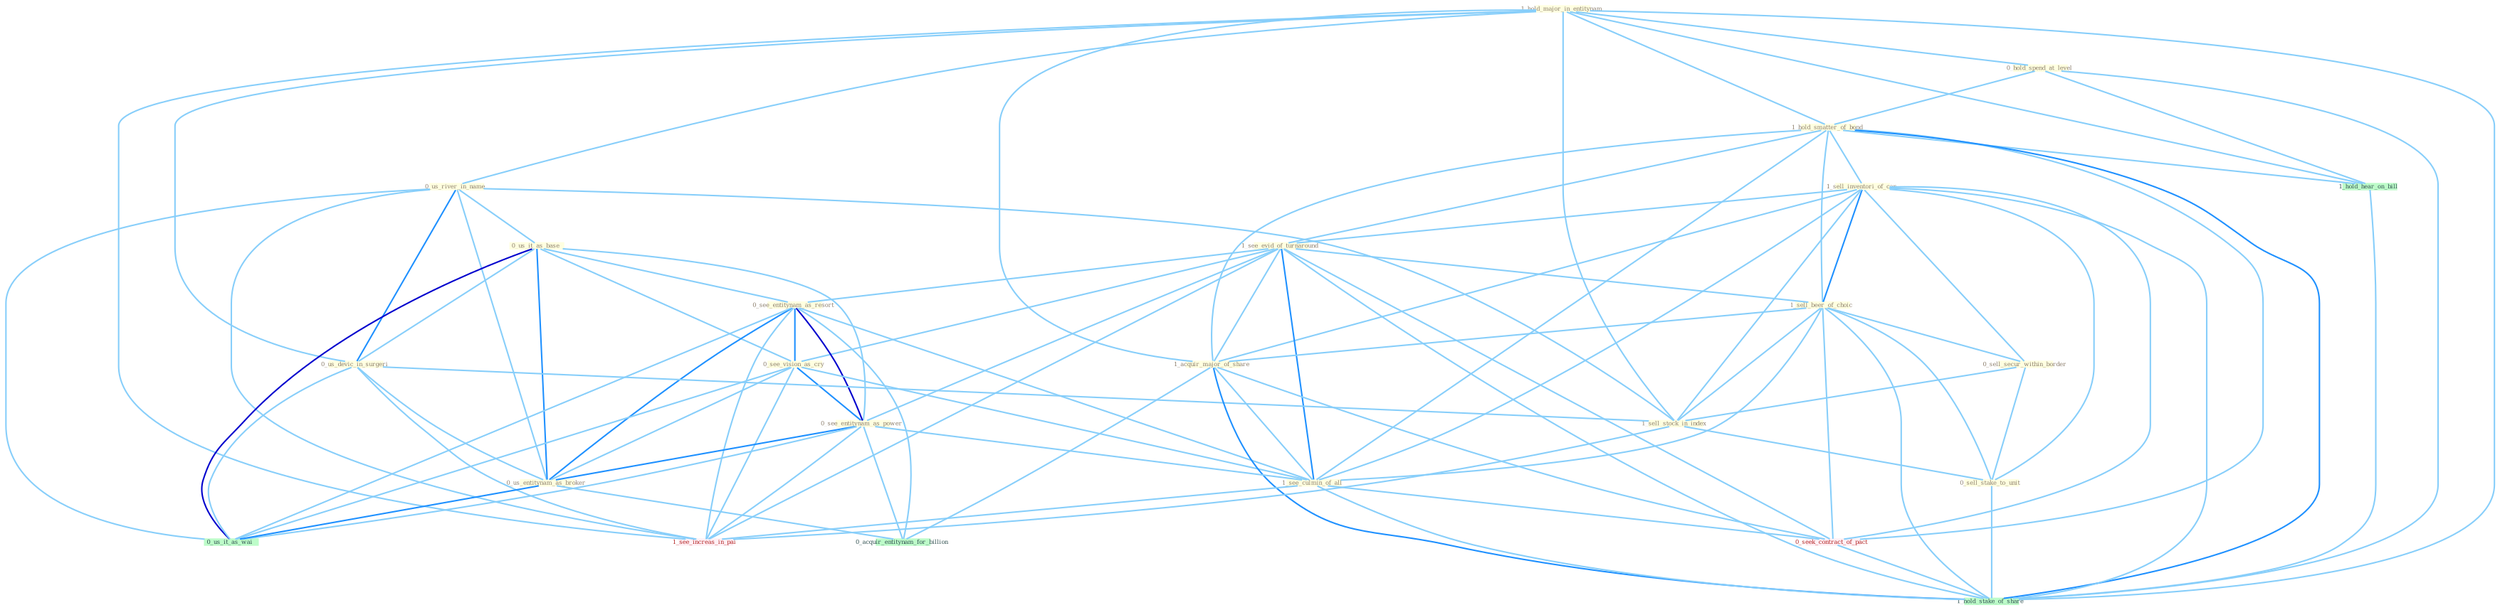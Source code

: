 Graph G{ 
    node
    [shape=polygon,style=filled,width=.5,height=.06,color="#BDFCC9",fixedsize=true,fontsize=4,
    fontcolor="#2f4f4f"];
    {node
    [color="#ffffe0", fontcolor="#8b7d6b"] "1_hold_major_in_entitynam " "0_us_river_in_name " "0_hold_spend_at_level " "1_hold_smatter_of_bond " "1_sell_inventori_of_car " "1_see_evid_of_turnaround " "0_us_it_as_base " "0_see_entitynam_as_resort " "1_sell_beer_of_choic " "0_sell_secur_within_border " "0_see_vision_as_cry " "0_us_devic_in_surgeri " "1_acquir_major_of_share " "0_see_entitynam_as_power " "1_see_culmin_of_all " "1_sell_stock_in_index " "0_us_entitynam_as_broker " "0_sell_stake_to_unit "}
{node [color="#fff0f5", fontcolor="#b22222"] "0_seek_contract_of_pact " "1_see_increas_in_pai "}
edge [color="#B0E2FF"];

	"1_hold_major_in_entitynam " -- "0_us_river_in_name " [w="1", color="#87cefa" ];
	"1_hold_major_in_entitynam " -- "0_hold_spend_at_level " [w="1", color="#87cefa" ];
	"1_hold_major_in_entitynam " -- "1_hold_smatter_of_bond " [w="1", color="#87cefa" ];
	"1_hold_major_in_entitynam " -- "0_us_devic_in_surgeri " [w="1", color="#87cefa" ];
	"1_hold_major_in_entitynam " -- "1_acquir_major_of_share " [w="1", color="#87cefa" ];
	"1_hold_major_in_entitynam " -- "1_sell_stock_in_index " [w="1", color="#87cefa" ];
	"1_hold_major_in_entitynam " -- "1_see_increas_in_pai " [w="1", color="#87cefa" ];
	"1_hold_major_in_entitynam " -- "1_hold_hear_on_bill " [w="1", color="#87cefa" ];
	"1_hold_major_in_entitynam " -- "1_hold_stake_of_share " [w="1", color="#87cefa" ];
	"0_us_river_in_name " -- "0_us_it_as_base " [w="1", color="#87cefa" ];
	"0_us_river_in_name " -- "0_us_devic_in_surgeri " [w="2", color="#1e90ff" , len=0.8];
	"0_us_river_in_name " -- "1_sell_stock_in_index " [w="1", color="#87cefa" ];
	"0_us_river_in_name " -- "0_us_entitynam_as_broker " [w="1", color="#87cefa" ];
	"0_us_river_in_name " -- "0_us_it_as_wai " [w="1", color="#87cefa" ];
	"0_us_river_in_name " -- "1_see_increas_in_pai " [w="1", color="#87cefa" ];
	"0_hold_spend_at_level " -- "1_hold_smatter_of_bond " [w="1", color="#87cefa" ];
	"0_hold_spend_at_level " -- "1_hold_hear_on_bill " [w="1", color="#87cefa" ];
	"0_hold_spend_at_level " -- "1_hold_stake_of_share " [w="1", color="#87cefa" ];
	"1_hold_smatter_of_bond " -- "1_sell_inventori_of_car " [w="1", color="#87cefa" ];
	"1_hold_smatter_of_bond " -- "1_see_evid_of_turnaround " [w="1", color="#87cefa" ];
	"1_hold_smatter_of_bond " -- "1_sell_beer_of_choic " [w="1", color="#87cefa" ];
	"1_hold_smatter_of_bond " -- "1_acquir_major_of_share " [w="1", color="#87cefa" ];
	"1_hold_smatter_of_bond " -- "1_see_culmin_of_all " [w="1", color="#87cefa" ];
	"1_hold_smatter_of_bond " -- "0_seek_contract_of_pact " [w="1", color="#87cefa" ];
	"1_hold_smatter_of_bond " -- "1_hold_hear_on_bill " [w="1", color="#87cefa" ];
	"1_hold_smatter_of_bond " -- "1_hold_stake_of_share " [w="2", color="#1e90ff" , len=0.8];
	"1_sell_inventori_of_car " -- "1_see_evid_of_turnaround " [w="1", color="#87cefa" ];
	"1_sell_inventori_of_car " -- "1_sell_beer_of_choic " [w="2", color="#1e90ff" , len=0.8];
	"1_sell_inventori_of_car " -- "0_sell_secur_within_border " [w="1", color="#87cefa" ];
	"1_sell_inventori_of_car " -- "1_acquir_major_of_share " [w="1", color="#87cefa" ];
	"1_sell_inventori_of_car " -- "1_see_culmin_of_all " [w="1", color="#87cefa" ];
	"1_sell_inventori_of_car " -- "1_sell_stock_in_index " [w="1", color="#87cefa" ];
	"1_sell_inventori_of_car " -- "0_sell_stake_to_unit " [w="1", color="#87cefa" ];
	"1_sell_inventori_of_car " -- "0_seek_contract_of_pact " [w="1", color="#87cefa" ];
	"1_sell_inventori_of_car " -- "1_hold_stake_of_share " [w="1", color="#87cefa" ];
	"1_see_evid_of_turnaround " -- "0_see_entitynam_as_resort " [w="1", color="#87cefa" ];
	"1_see_evid_of_turnaround " -- "1_sell_beer_of_choic " [w="1", color="#87cefa" ];
	"1_see_evid_of_turnaround " -- "0_see_vision_as_cry " [w="1", color="#87cefa" ];
	"1_see_evid_of_turnaround " -- "1_acquir_major_of_share " [w="1", color="#87cefa" ];
	"1_see_evid_of_turnaround " -- "0_see_entitynam_as_power " [w="1", color="#87cefa" ];
	"1_see_evid_of_turnaround " -- "1_see_culmin_of_all " [w="2", color="#1e90ff" , len=0.8];
	"1_see_evid_of_turnaround " -- "0_seek_contract_of_pact " [w="1", color="#87cefa" ];
	"1_see_evid_of_turnaround " -- "1_see_increas_in_pai " [w="1", color="#87cefa" ];
	"1_see_evid_of_turnaround " -- "1_hold_stake_of_share " [w="1", color="#87cefa" ];
	"0_us_it_as_base " -- "0_see_entitynam_as_resort " [w="1", color="#87cefa" ];
	"0_us_it_as_base " -- "0_see_vision_as_cry " [w="1", color="#87cefa" ];
	"0_us_it_as_base " -- "0_us_devic_in_surgeri " [w="1", color="#87cefa" ];
	"0_us_it_as_base " -- "0_see_entitynam_as_power " [w="1", color="#87cefa" ];
	"0_us_it_as_base " -- "0_us_entitynam_as_broker " [w="2", color="#1e90ff" , len=0.8];
	"0_us_it_as_base " -- "0_us_it_as_wai " [w="3", color="#0000cd" , len=0.6];
	"0_see_entitynam_as_resort " -- "0_see_vision_as_cry " [w="2", color="#1e90ff" , len=0.8];
	"0_see_entitynam_as_resort " -- "0_see_entitynam_as_power " [w="3", color="#0000cd" , len=0.6];
	"0_see_entitynam_as_resort " -- "1_see_culmin_of_all " [w="1", color="#87cefa" ];
	"0_see_entitynam_as_resort " -- "0_us_entitynam_as_broker " [w="2", color="#1e90ff" , len=0.8];
	"0_see_entitynam_as_resort " -- "0_us_it_as_wai " [w="1", color="#87cefa" ];
	"0_see_entitynam_as_resort " -- "0_acquir_entitynam_for_billion " [w="1", color="#87cefa" ];
	"0_see_entitynam_as_resort " -- "1_see_increas_in_pai " [w="1", color="#87cefa" ];
	"1_sell_beer_of_choic " -- "0_sell_secur_within_border " [w="1", color="#87cefa" ];
	"1_sell_beer_of_choic " -- "1_acquir_major_of_share " [w="1", color="#87cefa" ];
	"1_sell_beer_of_choic " -- "1_see_culmin_of_all " [w="1", color="#87cefa" ];
	"1_sell_beer_of_choic " -- "1_sell_stock_in_index " [w="1", color="#87cefa" ];
	"1_sell_beer_of_choic " -- "0_sell_stake_to_unit " [w="1", color="#87cefa" ];
	"1_sell_beer_of_choic " -- "0_seek_contract_of_pact " [w="1", color="#87cefa" ];
	"1_sell_beer_of_choic " -- "1_hold_stake_of_share " [w="1", color="#87cefa" ];
	"0_sell_secur_within_border " -- "1_sell_stock_in_index " [w="1", color="#87cefa" ];
	"0_sell_secur_within_border " -- "0_sell_stake_to_unit " [w="1", color="#87cefa" ];
	"0_see_vision_as_cry " -- "0_see_entitynam_as_power " [w="2", color="#1e90ff" , len=0.8];
	"0_see_vision_as_cry " -- "1_see_culmin_of_all " [w="1", color="#87cefa" ];
	"0_see_vision_as_cry " -- "0_us_entitynam_as_broker " [w="1", color="#87cefa" ];
	"0_see_vision_as_cry " -- "0_us_it_as_wai " [w="1", color="#87cefa" ];
	"0_see_vision_as_cry " -- "1_see_increas_in_pai " [w="1", color="#87cefa" ];
	"0_us_devic_in_surgeri " -- "1_sell_stock_in_index " [w="1", color="#87cefa" ];
	"0_us_devic_in_surgeri " -- "0_us_entitynam_as_broker " [w="1", color="#87cefa" ];
	"0_us_devic_in_surgeri " -- "0_us_it_as_wai " [w="1", color="#87cefa" ];
	"0_us_devic_in_surgeri " -- "1_see_increas_in_pai " [w="1", color="#87cefa" ];
	"1_acquir_major_of_share " -- "1_see_culmin_of_all " [w="1", color="#87cefa" ];
	"1_acquir_major_of_share " -- "0_seek_contract_of_pact " [w="1", color="#87cefa" ];
	"1_acquir_major_of_share " -- "0_acquir_entitynam_for_billion " [w="1", color="#87cefa" ];
	"1_acquir_major_of_share " -- "1_hold_stake_of_share " [w="2", color="#1e90ff" , len=0.8];
	"0_see_entitynam_as_power " -- "1_see_culmin_of_all " [w="1", color="#87cefa" ];
	"0_see_entitynam_as_power " -- "0_us_entitynam_as_broker " [w="2", color="#1e90ff" , len=0.8];
	"0_see_entitynam_as_power " -- "0_us_it_as_wai " [w="1", color="#87cefa" ];
	"0_see_entitynam_as_power " -- "0_acquir_entitynam_for_billion " [w="1", color="#87cefa" ];
	"0_see_entitynam_as_power " -- "1_see_increas_in_pai " [w="1", color="#87cefa" ];
	"1_see_culmin_of_all " -- "0_seek_contract_of_pact " [w="1", color="#87cefa" ];
	"1_see_culmin_of_all " -- "1_see_increas_in_pai " [w="1", color="#87cefa" ];
	"1_see_culmin_of_all " -- "1_hold_stake_of_share " [w="1", color="#87cefa" ];
	"1_sell_stock_in_index " -- "0_sell_stake_to_unit " [w="1", color="#87cefa" ];
	"1_sell_stock_in_index " -- "1_see_increas_in_pai " [w="1", color="#87cefa" ];
	"0_us_entitynam_as_broker " -- "0_us_it_as_wai " [w="2", color="#1e90ff" , len=0.8];
	"0_us_entitynam_as_broker " -- "0_acquir_entitynam_for_billion " [w="1", color="#87cefa" ];
	"0_sell_stake_to_unit " -- "1_hold_stake_of_share " [w="1", color="#87cefa" ];
	"0_seek_contract_of_pact " -- "1_hold_stake_of_share " [w="1", color="#87cefa" ];
	"1_hold_hear_on_bill " -- "1_hold_stake_of_share " [w="1", color="#87cefa" ];
}